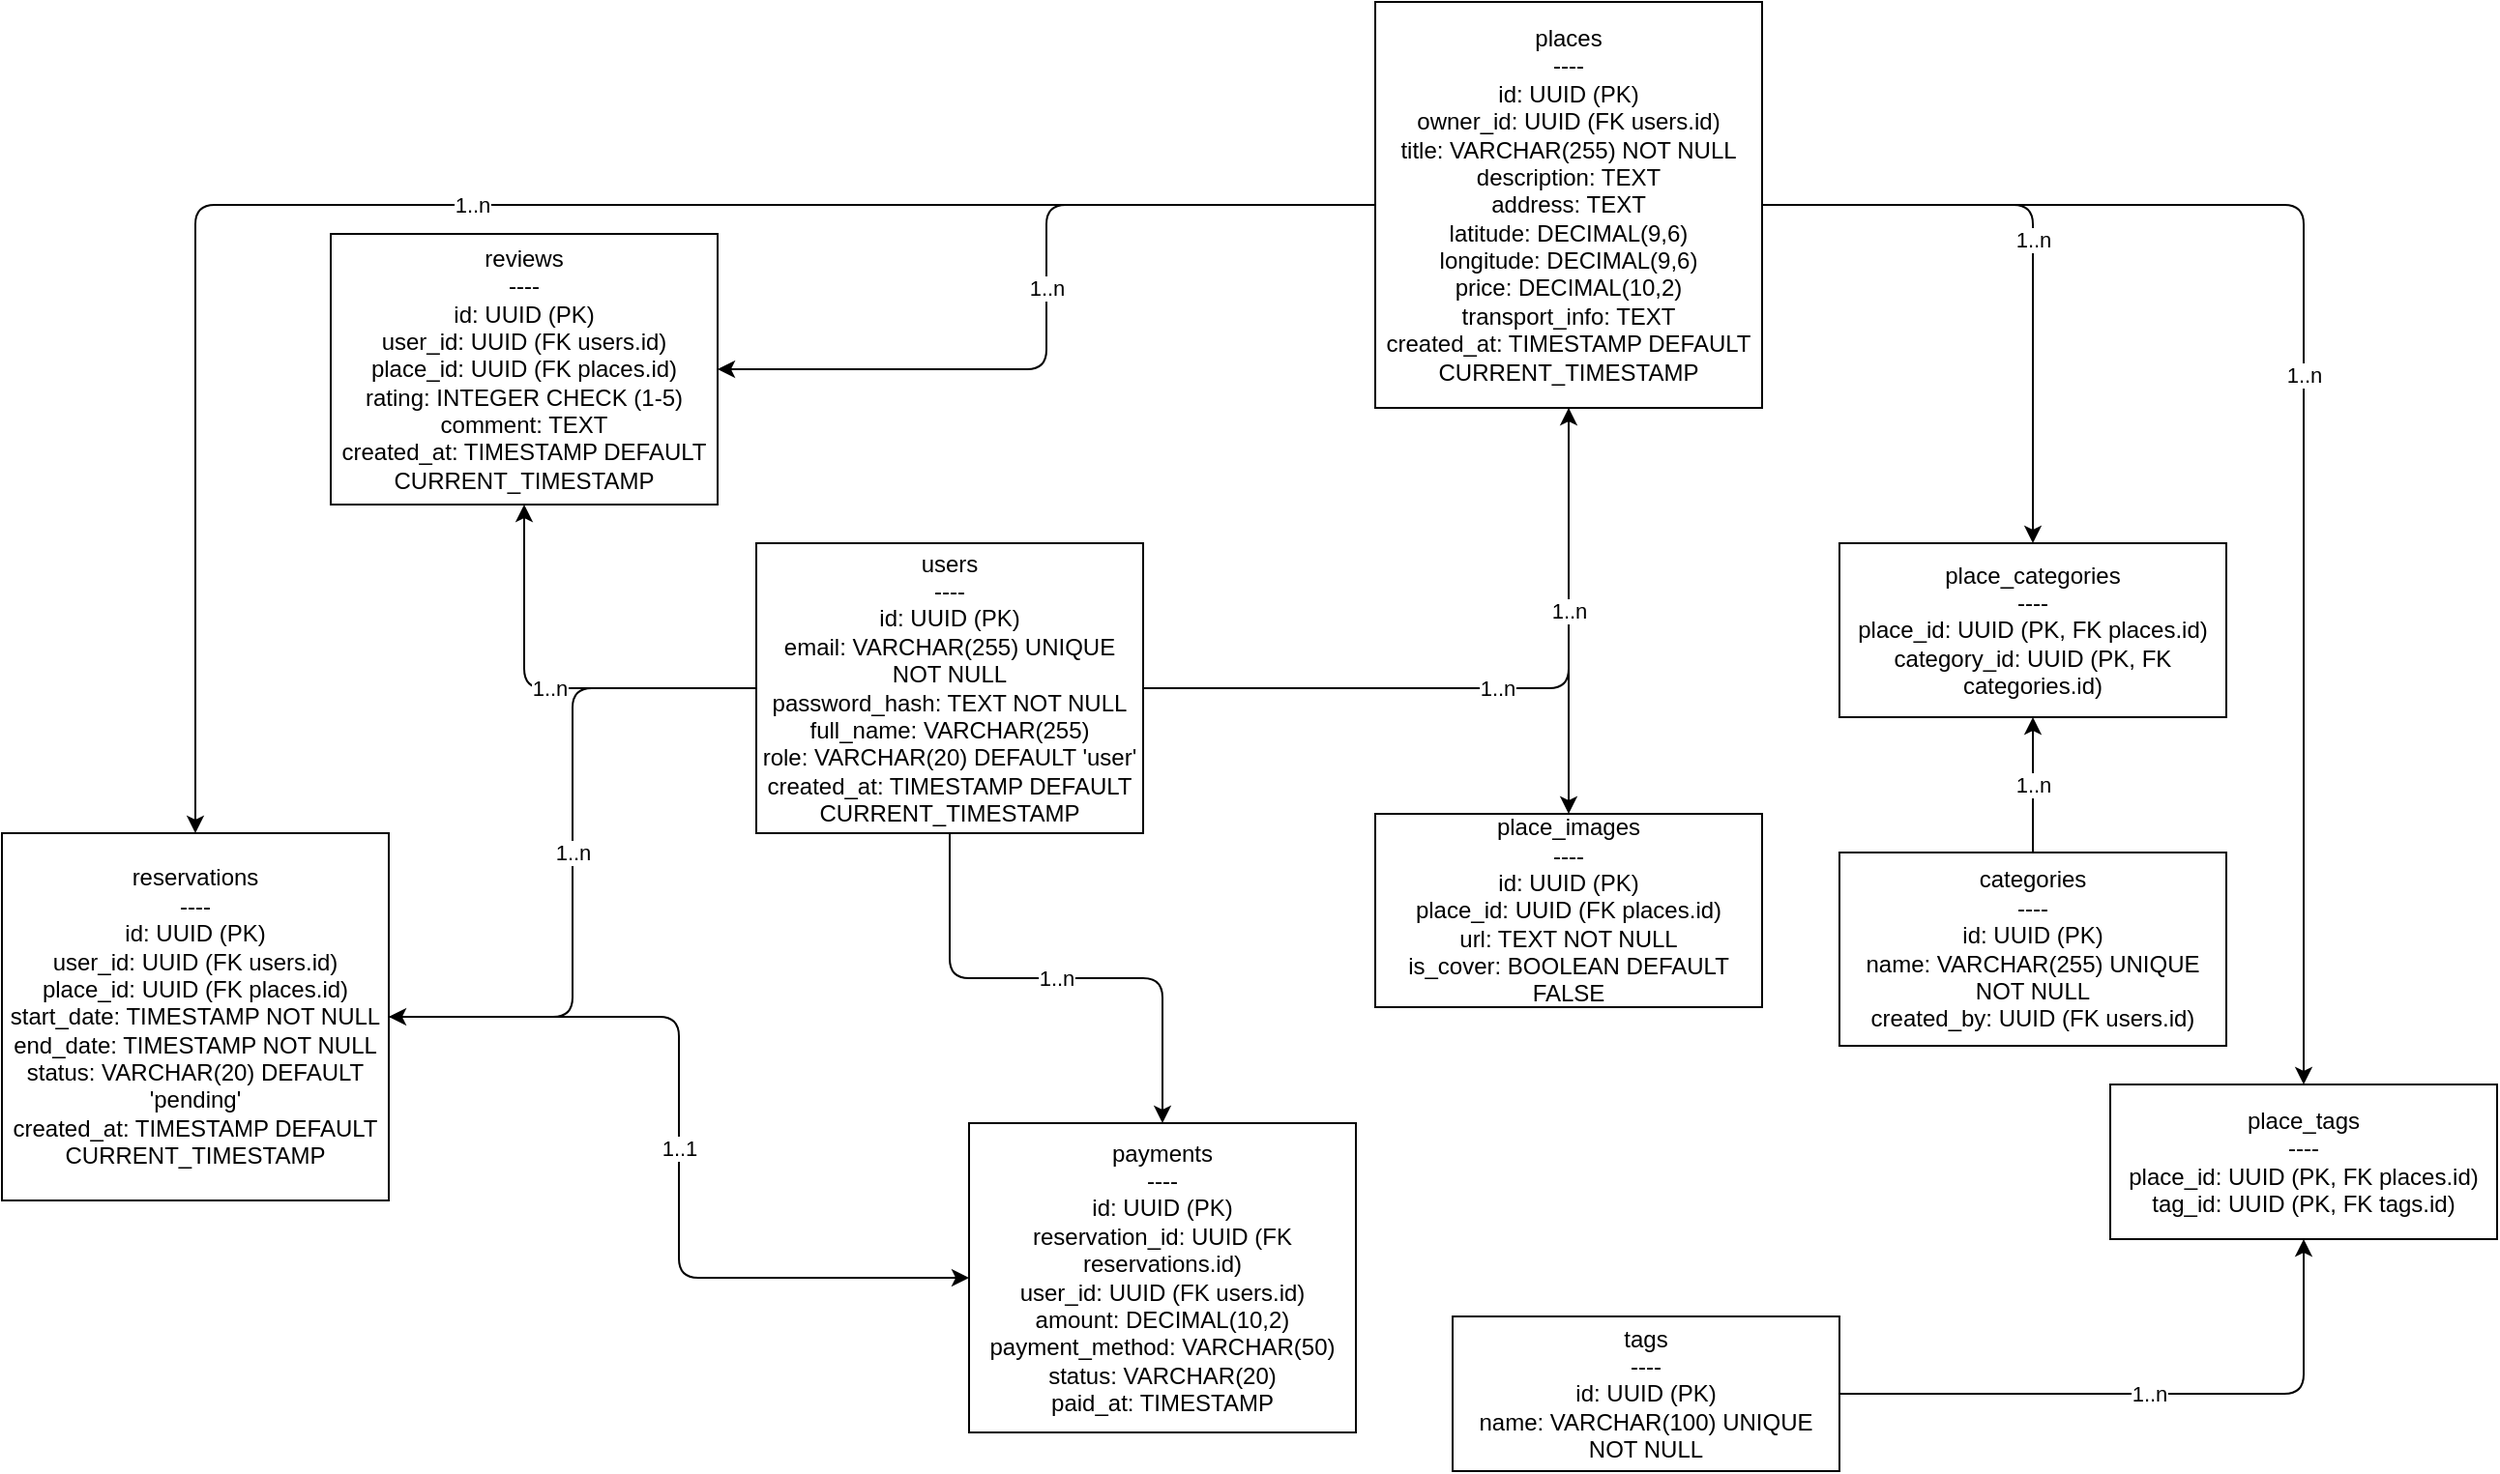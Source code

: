 <mxfile version="26.2.14">
  <diagram id="R2lEEEUBdFMjLlhIrx00" name="Page-1">
    <mxGraphModel dx="2228" dy="1864" grid="1" gridSize="10" guides="1" tooltips="1" connect="1" arrows="1" fold="1" page="1" pageScale="1" pageWidth="850" pageHeight="1100" math="0" shadow="0" extFonts="Permanent Marker^https://fonts.googleapis.com/css?family=Permanent+Marker">
      <root>
        <mxCell id="0" />
        <mxCell id="1" parent="0" />
        <mxCell id="2" value="users&#xa;----&#xa;id: UUID (PK)&#xa;email: VARCHAR(255) UNIQUE NOT NULL&#xa;password_hash: TEXT NOT NULL&#xa;full_name: VARCHAR(255)&#xa;role: VARCHAR(20) DEFAULT &#39;user&#39;&#xa;created_at: TIMESTAMP DEFAULT CURRENT_TIMESTAMP" style="shape=rectangle;whiteSpace=wrap;html=1;" vertex="1" parent="1">
          <mxGeometry x="190" y="120" width="200" height="150" as="geometry" />
        </mxCell>
        <mxCell id="3" value="places&#xa;----&#xa;id: UUID (PK)&#xa;owner_id: UUID (FK users.id)&#xa;title: VARCHAR(255) NOT NULL&#xa;description: TEXT&#xa;address: TEXT&#xa;latitude: DECIMAL(9,6)&#xa;longitude: DECIMAL(9,6)&#xa;price: DECIMAL(10,2)&#xa;transport_info: TEXT&#xa;created_at: TIMESTAMP DEFAULT CURRENT_TIMESTAMP" style="shape=rectangle;whiteSpace=wrap;html=1;" vertex="1" parent="1">
          <mxGeometry x="510" y="-160" width="200" height="210" as="geometry" />
        </mxCell>
        <mxCell id="4" value="place_images&#xa;----&#xa;id: UUID (PK)&#xa;place_id: UUID (FK places.id)&#xa;url: TEXT NOT NULL&#xa;is_cover: BOOLEAN DEFAULT FALSE" style="shape=rectangle;whiteSpace=wrap;html=1;" vertex="1" parent="1">
          <mxGeometry x="510" y="260" width="200" height="100" as="geometry" />
        </mxCell>
        <mxCell id="5" value="categories&#xa;----&#xa;id: UUID (PK)&#xa;name: VARCHAR(255) UNIQUE NOT NULL&#xa;created_by: UUID (FK users.id)" style="shape=rectangle;whiteSpace=wrap;html=1;" vertex="1" parent="1">
          <mxGeometry x="750" y="280" width="200" height="100" as="geometry" />
        </mxCell>
        <mxCell id="6" value="place_categories&#xa;----&#xa;place_id: UUID (PK, FK places.id)&#xa;category_id: UUID (PK, FK categories.id)" style="shape=rectangle;whiteSpace=wrap;html=1;" vertex="1" parent="1">
          <mxGeometry x="750" y="120" width="200" height="90" as="geometry" />
        </mxCell>
        <mxCell id="7" value="tags&#xa;----&#xa;id: UUID (PK)&#xa;name: VARCHAR(100) UNIQUE NOT NULL" style="shape=rectangle;whiteSpace=wrap;html=1;" vertex="1" parent="1">
          <mxGeometry x="550" y="520" width="200" height="80" as="geometry" />
        </mxCell>
        <mxCell id="8" value="place_tags&#xa;----&#xa;place_id: UUID (PK, FK places.id)&#xa;tag_id: UUID (PK, FK tags.id)" style="shape=rectangle;whiteSpace=wrap;html=1;" vertex="1" parent="1">
          <mxGeometry x="890" y="400" width="200" height="80" as="geometry" />
        </mxCell>
        <mxCell id="9" value="reservations&#xa;----&#xa;id: UUID (PK)&#xa;user_id: UUID (FK users.id)&#xa;place_id: UUID (FK places.id)&#xa;start_date: TIMESTAMP NOT NULL&#xa;end_date: TIMESTAMP NOT NULL&#xa;status: VARCHAR(20) DEFAULT &#39;pending&#39;&#xa;created_at: TIMESTAMP DEFAULT CURRENT_TIMESTAMP" style="shape=rectangle;whiteSpace=wrap;html=1;" vertex="1" parent="1">
          <mxGeometry x="-200" y="270" width="200" height="190" as="geometry" />
        </mxCell>
        <mxCell id="10" value="reviews&#xa;----&#xa;id: UUID (PK)&#xa;user_id: UUID (FK users.id)&#xa;place_id: UUID (FK places.id)&#xa;rating: INTEGER CHECK (1-5)&#xa;comment: TEXT&#xa;created_at: TIMESTAMP DEFAULT CURRENT_TIMESTAMP" style="shape=rectangle;whiteSpace=wrap;html=1;" vertex="1" parent="1">
          <mxGeometry x="-30" y="-40" width="200" height="140" as="geometry" />
        </mxCell>
        <mxCell id="11" value="payments&#xa;----&#xa;id: UUID (PK)&#xa;reservation_id: UUID (FK reservations.id)&#xa;user_id: UUID (FK users.id)&#xa;amount: DECIMAL(10,2)&#xa;payment_method: VARCHAR(50)&#xa;status: VARCHAR(20)&#xa;paid_at: TIMESTAMP" style="shape=rectangle;whiteSpace=wrap;html=1;" vertex="1" parent="1">
          <mxGeometry x="300" y="420" width="200" height="160" as="geometry" />
        </mxCell>
        <mxCell id="12" value="1..n" style="edgeStyle=orthogonalEdgeStyle;html=1;" edge="1" parent="1" source="2" target="3">
          <mxGeometry relative="1" as="geometry" />
        </mxCell>
        <mxCell id="13" value="1..n" style="edgeStyle=orthogonalEdgeStyle;html=1;" edge="1" parent="1" source="3" target="4">
          <mxGeometry relative="1" as="geometry" />
        </mxCell>
        <mxCell id="14" value="1..n" style="edgeStyle=orthogonalEdgeStyle;html=1;" edge="1" parent="1" source="3" target="6">
          <mxGeometry relative="1" as="geometry" />
        </mxCell>
        <mxCell id="15" value="1..n" style="edgeStyle=orthogonalEdgeStyle;html=1;" edge="1" parent="1" source="5" target="6">
          <mxGeometry relative="1" as="geometry" />
        </mxCell>
        <mxCell id="16" value="1..n" style="edgeStyle=orthogonalEdgeStyle;html=1;" edge="1" parent="1" source="3" target="8">
          <mxGeometry relative="1" as="geometry" />
        </mxCell>
        <mxCell id="17" value="1..n" style="edgeStyle=orthogonalEdgeStyle;html=1;" edge="1" parent="1" source="7" target="8">
          <mxGeometry relative="1" as="geometry" />
        </mxCell>
        <mxCell id="18" value="1..n" style="edgeStyle=orthogonalEdgeStyle;html=1;" edge="1" parent="1" source="2" target="9">
          <mxGeometry relative="1" as="geometry" />
        </mxCell>
        <mxCell id="19" value="1..n" style="edgeStyle=orthogonalEdgeStyle;html=1;" edge="1" parent="1" source="3" target="9">
          <mxGeometry relative="1" as="geometry" />
        </mxCell>
        <mxCell id="20" value="1..n" style="edgeStyle=orthogonalEdgeStyle;html=1;" edge="1" parent="1" source="2" target="10">
          <mxGeometry relative="1" as="geometry" />
        </mxCell>
        <mxCell id="21" value="1..n" style="edgeStyle=orthogonalEdgeStyle;html=1;" edge="1" parent="1" source="3" target="10">
          <mxGeometry relative="1" as="geometry" />
        </mxCell>
        <mxCell id="22" value="1..1" style="edgeStyle=orthogonalEdgeStyle;html=1;" edge="1" parent="1" source="9" target="11">
          <mxGeometry relative="1" as="geometry" />
        </mxCell>
        <mxCell id="23" value="1..n" style="edgeStyle=orthogonalEdgeStyle;html=1;" edge="1" parent="1" source="2" target="11">
          <mxGeometry relative="1" as="geometry" />
        </mxCell>
      </root>
    </mxGraphModel>
  </diagram>
</mxfile>
